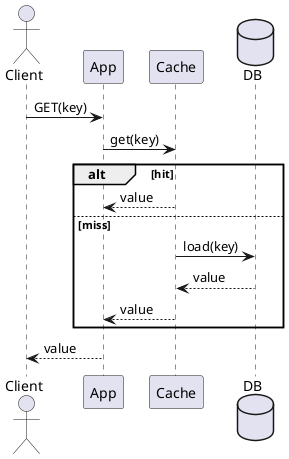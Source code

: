 @startuml
actor Client
participant "App" as A
participant "Cache" as C
database "DB" as D

Client -> A: GET(key)
A -> C: get(key)
alt hit
  C --> A: value
else miss
  C -> D: load(key)
  D --> C: value
  C --> A: value
end
A --> Client: value
@enduml